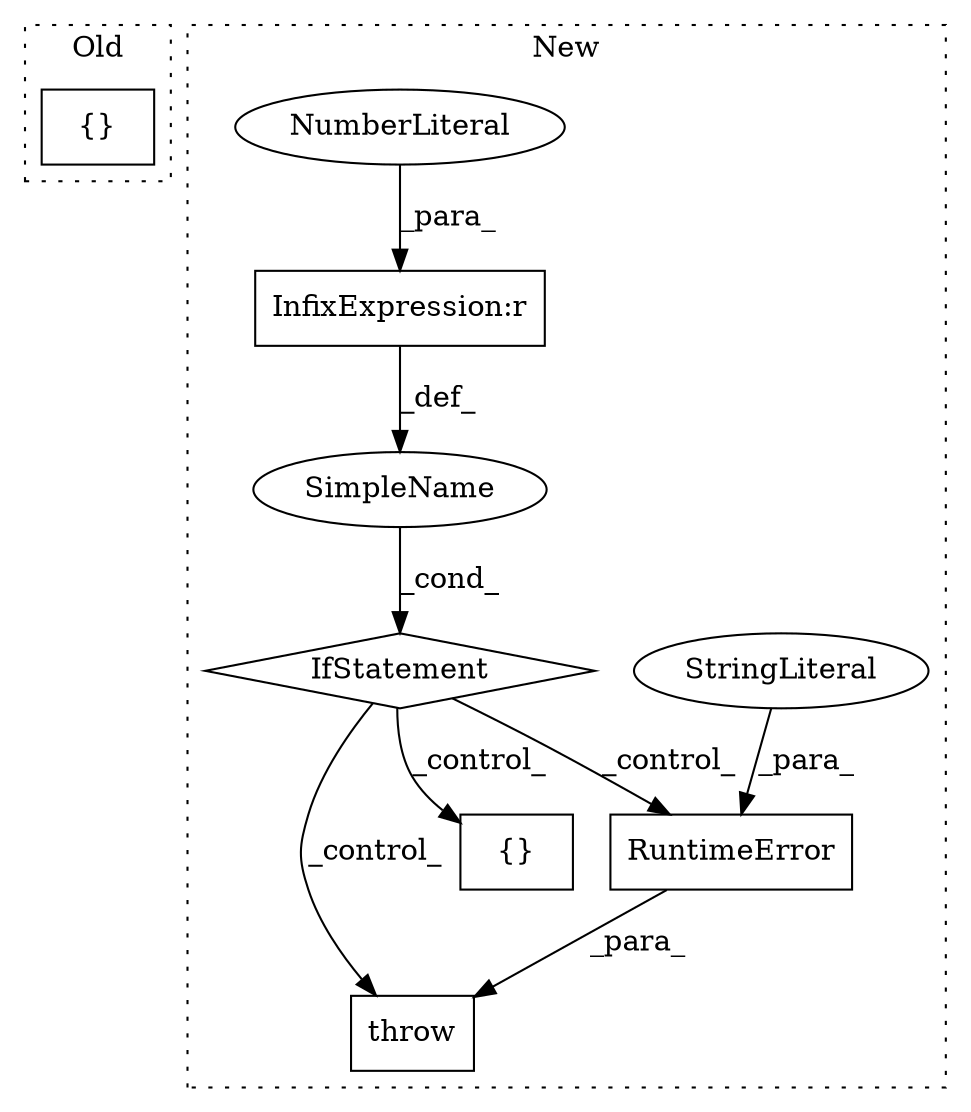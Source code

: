 digraph G {
subgraph cluster0 {
1 [label="{}" a="4" s="668,749" l="1,1" shape="box"];
label = "Old";
style="dotted";
}
subgraph cluster1 {
2 [label="RuntimeError" a="32" s="376,439" l="13,1" shape="box"];
3 [label="throw" a="53" s="370" l="6" shape="box"];
4 [label="SimpleName" a="42" s="" l="" shape="ellipse"];
5 [label="IfStatement" a="25" s="334,360" l="4,2" shape="diamond"];
6 [label="StringLiteral" a="45" s="389" l="50" shape="ellipse"];
7 [label="InfixExpression:r" a="27" s="355" l="4" shape="box"];
8 [label="NumberLiteral" a="34" s="359" l="1" shape="ellipse"];
9 [label="{}" a="4" s="801,855" l="1,1" shape="box"];
label = "New";
style="dotted";
}
2 -> 3 [label="_para_"];
4 -> 5 [label="_cond_"];
5 -> 2 [label="_control_"];
5 -> 3 [label="_control_"];
5 -> 9 [label="_control_"];
6 -> 2 [label="_para_"];
7 -> 4 [label="_def_"];
8 -> 7 [label="_para_"];
}